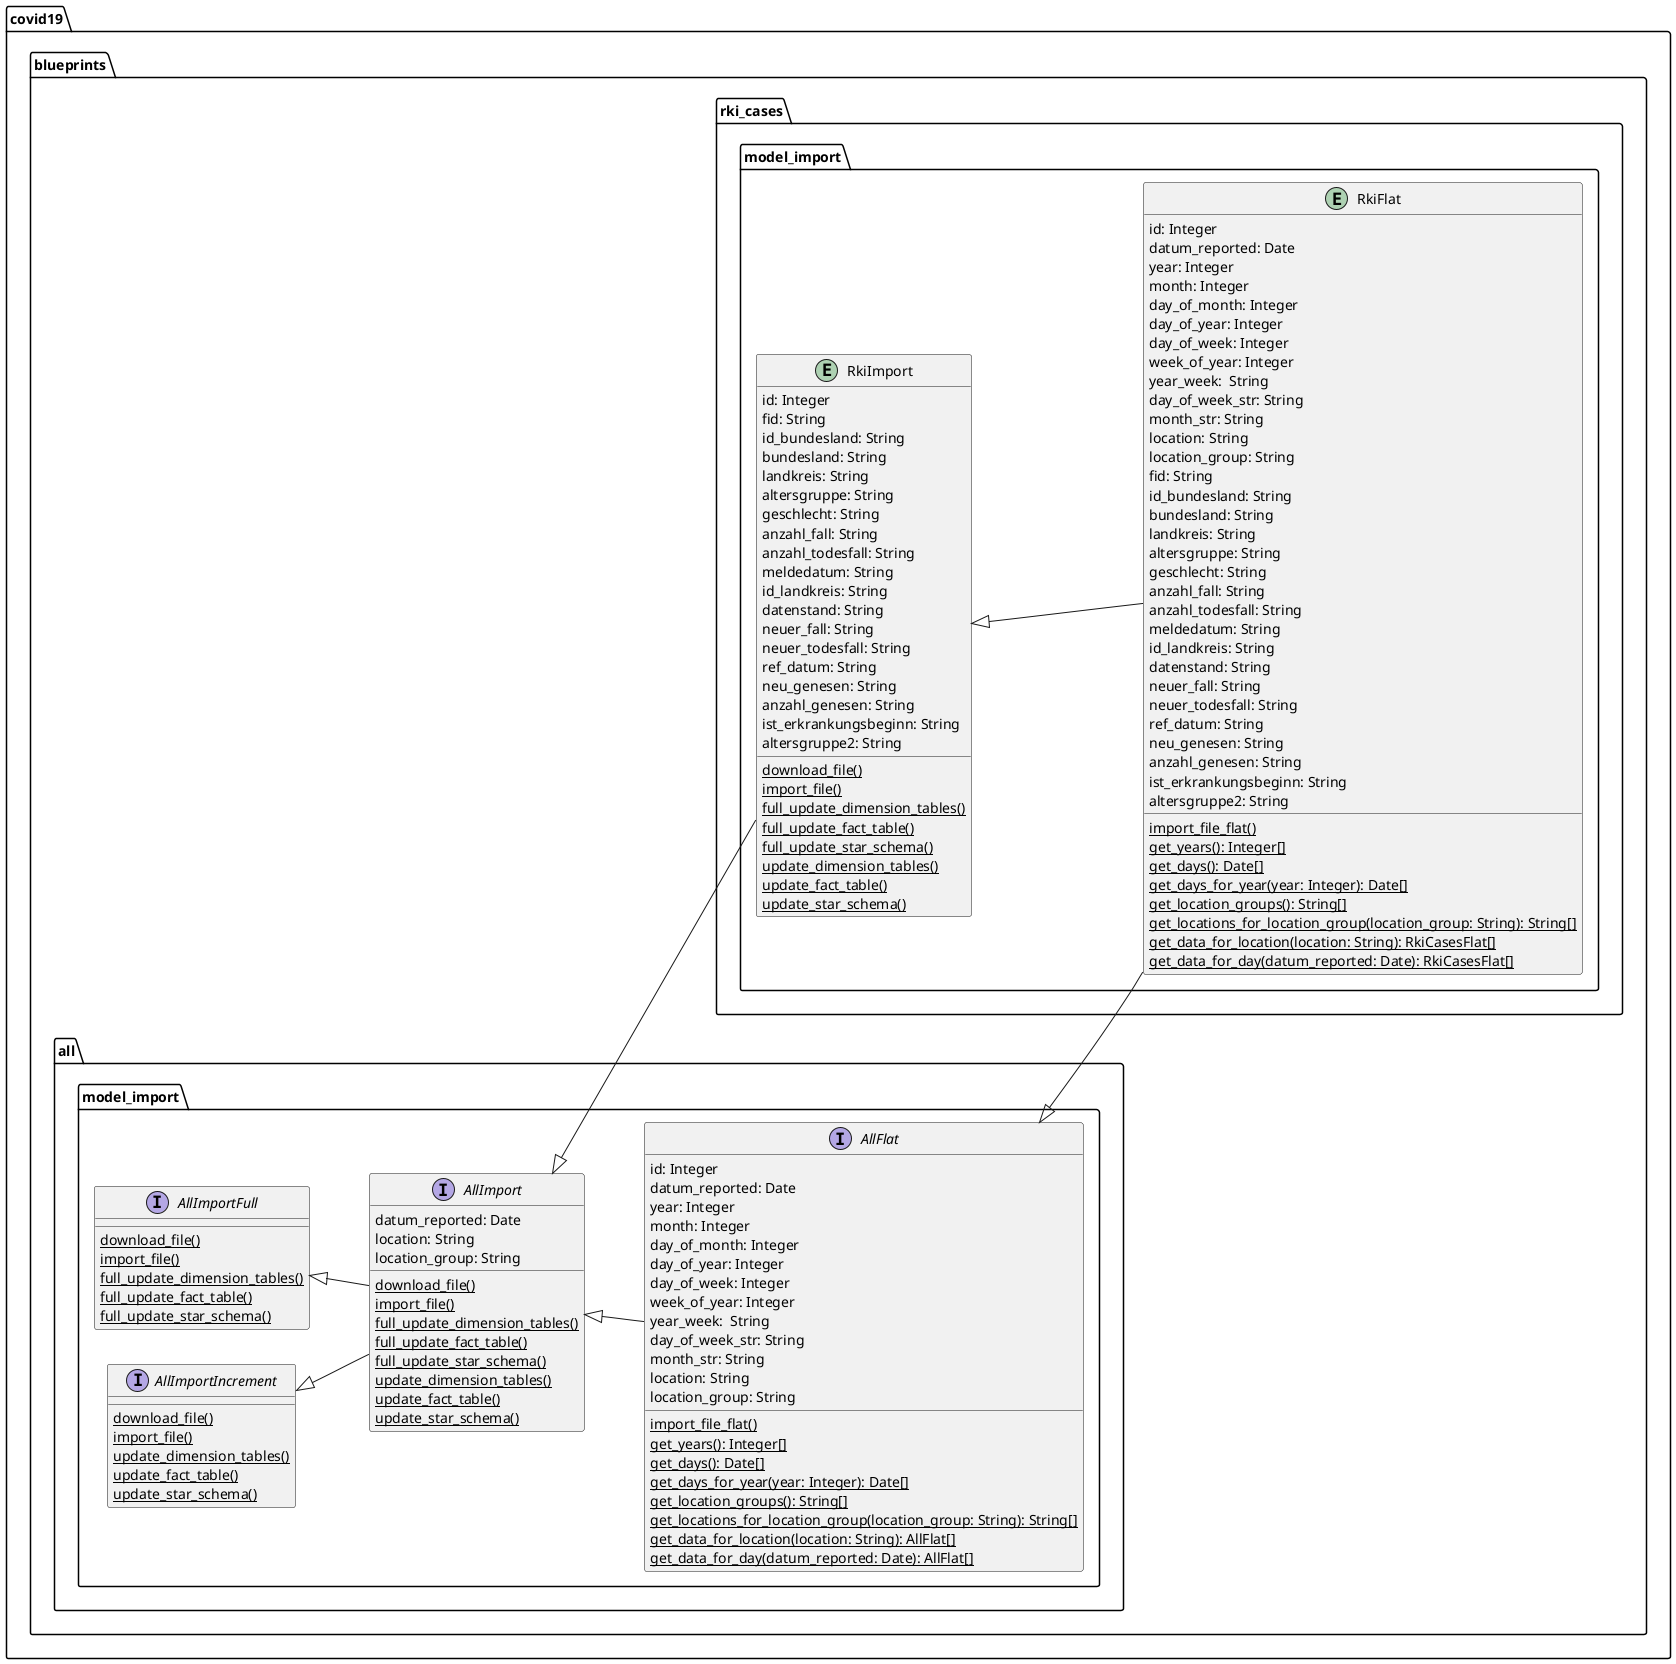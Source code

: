 @startuml
left to right direction

package covid19.blueprints.all.model_import {

	interface AllImportFull {
		{classifier} download_file()
		{classifier} import_file()
		{classifier} full_update_dimension_tables()
		{classifier} full_update_fact_table()
		{classifier} full_update_star_schema()
	}

	interface AllImportIncrement {
		{classifier} download_file()
		{classifier} import_file()
		{classifier} update_dimension_tables()
		{classifier} update_fact_table()
		{classifier} update_star_schema()
	}

	interface AllImport {
	    datum_reported: Date
		location: String
		location_group: String
		{classifier} download_file()
		{classifier} import_file()
		{classifier} full_update_dimension_tables()
		{classifier} full_update_fact_table()
		{classifier} full_update_star_schema()
		{classifier} update_dimension_tables()
		{classifier} update_fact_table()
		{classifier} update_star_schema()
	}

	interface AllFlat {
	    id: Integer
	    datum_reported: Date
	    year: Integer
	    month: Integer
	    day_of_month: Integer
		day_of_year: Integer
	    day_of_week: Integer
	    week_of_year: Integer
	    year_week:  String
	    day_of_week_str: String
		month_str: String
		location: String
		location_group: String
		{classifier} import_file_flat()
		{classifier} get_years(): Integer[]
		{classifier} get_days(): Date[]
		{classifier} get_days_for_year(year: Integer): Date[]
		{classifier} get_location_groups(): String[]
		{classifier} get_locations_for_location_group(location_group: String): String[]
		{classifier} get_data_for_location(location: String): AllFlat[]
		{classifier} get_data_for_day(datum_reported: Date): AllFlat[]
	}

}

package covid19.blueprints.rki_cases.model_import {

	entity RkiImport {
		id: Integer
	    fid: String
	    id_bundesland: String
	    bundesland: String
	    landkreis: String
	    altersgruppe: String
	    geschlecht: String
	    anzahl_fall: String
	    anzahl_todesfall: String
	    meldedatum: String
	    id_landkreis: String
	    datenstand: String
	    neuer_fall: String
	    neuer_todesfall: String
	    ref_datum: String
	    neu_genesen: String
	    anzahl_genesen: String
	    ist_erkrankungsbeginn: String
	    altersgruppe2: String
		{classifier} download_file()
		{classifier} import_file()
		{classifier} full_update_dimension_tables()
		{classifier} full_update_fact_table()
		{classifier} full_update_star_schema()
		{classifier} update_dimension_tables()
		{classifier} update_fact_table()
		{classifier} update_star_schema()
	}

	entity RkiFlat {
	    id: Integer
	    datum_reported: Date
	    year: Integer
	    month: Integer
	    day_of_month: Integer
		day_of_year: Integer
	    day_of_week: Integer
	    week_of_year: Integer
	    year_week:  String
	    day_of_week_str: String
		month_str: String
		location: String
		location_group: String
	    fid: String
	    id_bundesland: String
	    bundesland: String
	    landkreis: String
	    altersgruppe: String
	    geschlecht: String
	    anzahl_fall: String
	    anzahl_todesfall: String
	    meldedatum: String
	    id_landkreis: String
	    datenstand: String
	    neuer_fall: String
	    neuer_todesfall: String
	    ref_datum: String
	    neu_genesen: String
	    anzahl_genesen: String
	    ist_erkrankungsbeginn: String
	    altersgruppe2: String
		{classifier} import_file_flat()
		{classifier} get_years(): Integer[]
		{classifier} get_days(): Date[]
		{classifier} get_days_for_year(year: Integer): Date[]
		{classifier} get_location_groups(): String[]
		{classifier} get_locations_for_location_group(location_group: String): String[]
		{classifier} get_data_for_location(location: String): RkiCasesFlat[]
		{classifier} get_data_for_day(datum_reported: Date): RkiCasesFlat[]
	}

}

AllImportFull <|-- AllImport
AllImportIncrement <|-- AllImport
AllImport <|-- AllFlat
AllImport <|-- RkiImport
AllFlat <|-- RkiFlat
RkiImport <|-- RkiFlat

@enduml
